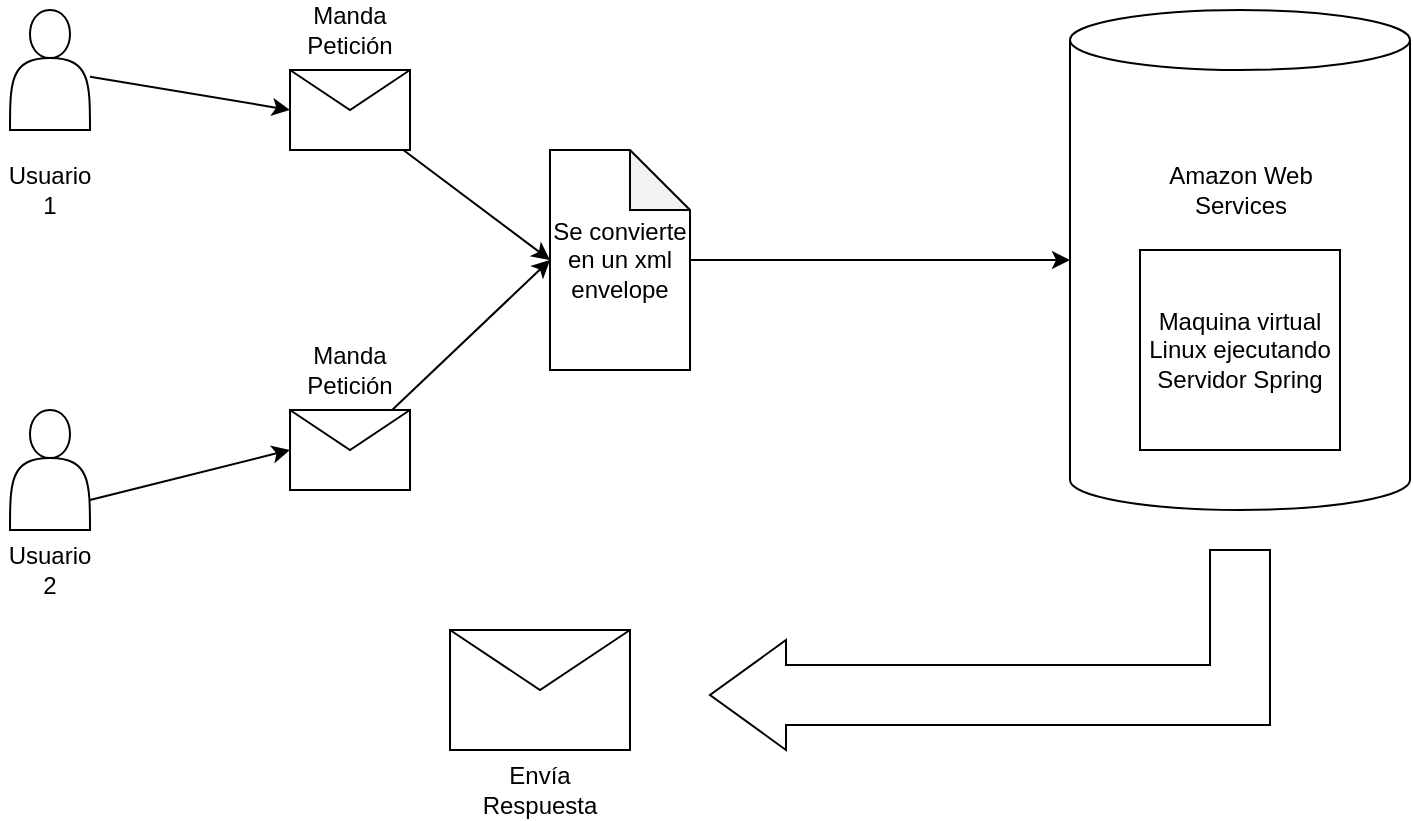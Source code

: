 <mxfile version="14.5.7" type="device"><diagram id="4G-JjZMvmsBSu0iPULfR" name="Page-1"><mxGraphModel dx="868" dy="460" grid="1" gridSize="10" guides="1" tooltips="1" connect="1" arrows="1" fold="1" page="1" pageScale="1" pageWidth="1600" pageHeight="900" math="0" shadow="0"><root><mxCell id="0"/><mxCell id="1" parent="0"/><mxCell id="X8sCrG7dhkZEDV3lOwA_-1" value="" style="shape=cylinder3;whiteSpace=wrap;html=1;boundedLbl=1;backgroundOutline=1;size=15;" vertex="1" parent="1"><mxGeometry x="600" y="70" width="170" height="250" as="geometry"/></mxCell><mxCell id="X8sCrG7dhkZEDV3lOwA_-2" value="Amazon Web Services" style="text;html=1;strokeColor=none;fillColor=none;align=center;verticalAlign=middle;whiteSpace=wrap;rounded=0;" vertex="1" parent="1"><mxGeometry x="647.5" y="150" width="75" height="20" as="geometry"/></mxCell><mxCell id="X8sCrG7dhkZEDV3lOwA_-3" value="Maquina virtual Linux ejecutando Servidor Spring" style="whiteSpace=wrap;html=1;aspect=fixed;" vertex="1" parent="1"><mxGeometry x="635" y="190" width="100" height="100" as="geometry"/></mxCell><mxCell id="X8sCrG7dhkZEDV3lOwA_-10" style="rounded=0;orthogonalLoop=1;jettySize=auto;html=1;entryX=0;entryY=0.5;entryDx=0;entryDy=0;" edge="1" parent="1" source="X8sCrG7dhkZEDV3lOwA_-4" target="X8sCrG7dhkZEDV3lOwA_-8"><mxGeometry relative="1" as="geometry"/></mxCell><mxCell id="X8sCrG7dhkZEDV3lOwA_-4" value="" style="shape=actor;whiteSpace=wrap;html=1;" vertex="1" parent="1"><mxGeometry x="70" y="70" width="40" height="60" as="geometry"/></mxCell><mxCell id="X8sCrG7dhkZEDV3lOwA_-11" style="edgeStyle=none;rounded=0;orthogonalLoop=1;jettySize=auto;html=1;exitX=1;exitY=0.75;exitDx=0;exitDy=0;entryX=0;entryY=0.5;entryDx=0;entryDy=0;" edge="1" parent="1" source="X8sCrG7dhkZEDV3lOwA_-5" target="X8sCrG7dhkZEDV3lOwA_-9"><mxGeometry relative="1" as="geometry"/></mxCell><mxCell id="X8sCrG7dhkZEDV3lOwA_-5" value="" style="shape=actor;whiteSpace=wrap;html=1;" vertex="1" parent="1"><mxGeometry x="70" y="270" width="40" height="60" as="geometry"/></mxCell><mxCell id="X8sCrG7dhkZEDV3lOwA_-6" value="Usuario 1" style="text;html=1;strokeColor=none;fillColor=none;align=center;verticalAlign=middle;whiteSpace=wrap;rounded=0;" vertex="1" parent="1"><mxGeometry x="65" y="150" width="50" height="20" as="geometry"/></mxCell><mxCell id="X8sCrG7dhkZEDV3lOwA_-7" value="Usuario 2" style="text;html=1;strokeColor=none;fillColor=none;align=center;verticalAlign=middle;whiteSpace=wrap;rounded=0;" vertex="1" parent="1"><mxGeometry x="65" y="340" width="50" height="20" as="geometry"/></mxCell><mxCell id="X8sCrG7dhkZEDV3lOwA_-16" style="edgeStyle=none;rounded=0;orthogonalLoop=1;jettySize=auto;html=1;entryX=0;entryY=0.5;entryDx=0;entryDy=0;entryPerimeter=0;" edge="1" parent="1" source="X8sCrG7dhkZEDV3lOwA_-8" target="X8sCrG7dhkZEDV3lOwA_-14"><mxGeometry relative="1" as="geometry"/></mxCell><mxCell id="X8sCrG7dhkZEDV3lOwA_-8" value="" style="shape=message;html=1;whiteSpace=wrap;html=1;outlineConnect=0;" vertex="1" parent="1"><mxGeometry x="210" y="100" width="60" height="40" as="geometry"/></mxCell><mxCell id="X8sCrG7dhkZEDV3lOwA_-17" style="edgeStyle=none;rounded=0;orthogonalLoop=1;jettySize=auto;html=1;entryX=0;entryY=0.5;entryDx=0;entryDy=0;entryPerimeter=0;" edge="1" parent="1" source="X8sCrG7dhkZEDV3lOwA_-9" target="X8sCrG7dhkZEDV3lOwA_-14"><mxGeometry relative="1" as="geometry"/></mxCell><mxCell id="X8sCrG7dhkZEDV3lOwA_-9" value="" style="shape=message;html=1;whiteSpace=wrap;html=1;outlineConnect=0;" vertex="1" parent="1"><mxGeometry x="210" y="270" width="60" height="40" as="geometry"/></mxCell><mxCell id="X8sCrG7dhkZEDV3lOwA_-12" value="Manda Petición" style="text;html=1;strokeColor=none;fillColor=none;align=center;verticalAlign=middle;whiteSpace=wrap;rounded=0;" vertex="1" parent="1"><mxGeometry x="200" y="240" width="80" height="20" as="geometry"/></mxCell><mxCell id="X8sCrG7dhkZEDV3lOwA_-13" value="Manda Petición" style="text;html=1;strokeColor=none;fillColor=none;align=center;verticalAlign=middle;whiteSpace=wrap;rounded=0;" vertex="1" parent="1"><mxGeometry x="200" y="70" width="80" height="20" as="geometry"/></mxCell><mxCell id="X8sCrG7dhkZEDV3lOwA_-18" style="edgeStyle=none;rounded=0;orthogonalLoop=1;jettySize=auto;html=1;entryX=0;entryY=0.5;entryDx=0;entryDy=0;entryPerimeter=0;" edge="1" parent="1" source="X8sCrG7dhkZEDV3lOwA_-14" target="X8sCrG7dhkZEDV3lOwA_-1"><mxGeometry relative="1" as="geometry"/></mxCell><mxCell id="X8sCrG7dhkZEDV3lOwA_-14" value="Se convierte en un xml envelope" style="shape=note;whiteSpace=wrap;html=1;backgroundOutline=1;darkOpacity=0.05;" vertex="1" parent="1"><mxGeometry x="340" y="140" width="70" height="110" as="geometry"/></mxCell><mxCell id="X8sCrG7dhkZEDV3lOwA_-19" value="" style="html=1;shadow=0;dashed=0;align=center;verticalAlign=middle;shape=mxgraph.arrows2.bendArrow;dy=15;dx=38;notch=0;arrowHead=55;rounded=0;rotation=-180;" vertex="1" parent="1"><mxGeometry x="420" y="340" width="280" height="100" as="geometry"/></mxCell><mxCell id="X8sCrG7dhkZEDV3lOwA_-22" value="" style="shape=message;html=1;whiteSpace=wrap;html=1;outlineConnect=0;" vertex="1" parent="1"><mxGeometry x="290" y="380" width="90" height="60" as="geometry"/></mxCell><mxCell id="X8sCrG7dhkZEDV3lOwA_-23" value="Envía Respuesta" style="text;html=1;strokeColor=none;fillColor=none;align=center;verticalAlign=middle;whiteSpace=wrap;rounded=0;" vertex="1" parent="1"><mxGeometry x="290" y="450" width="90" height="20" as="geometry"/></mxCell></root></mxGraphModel></diagram></mxfile>